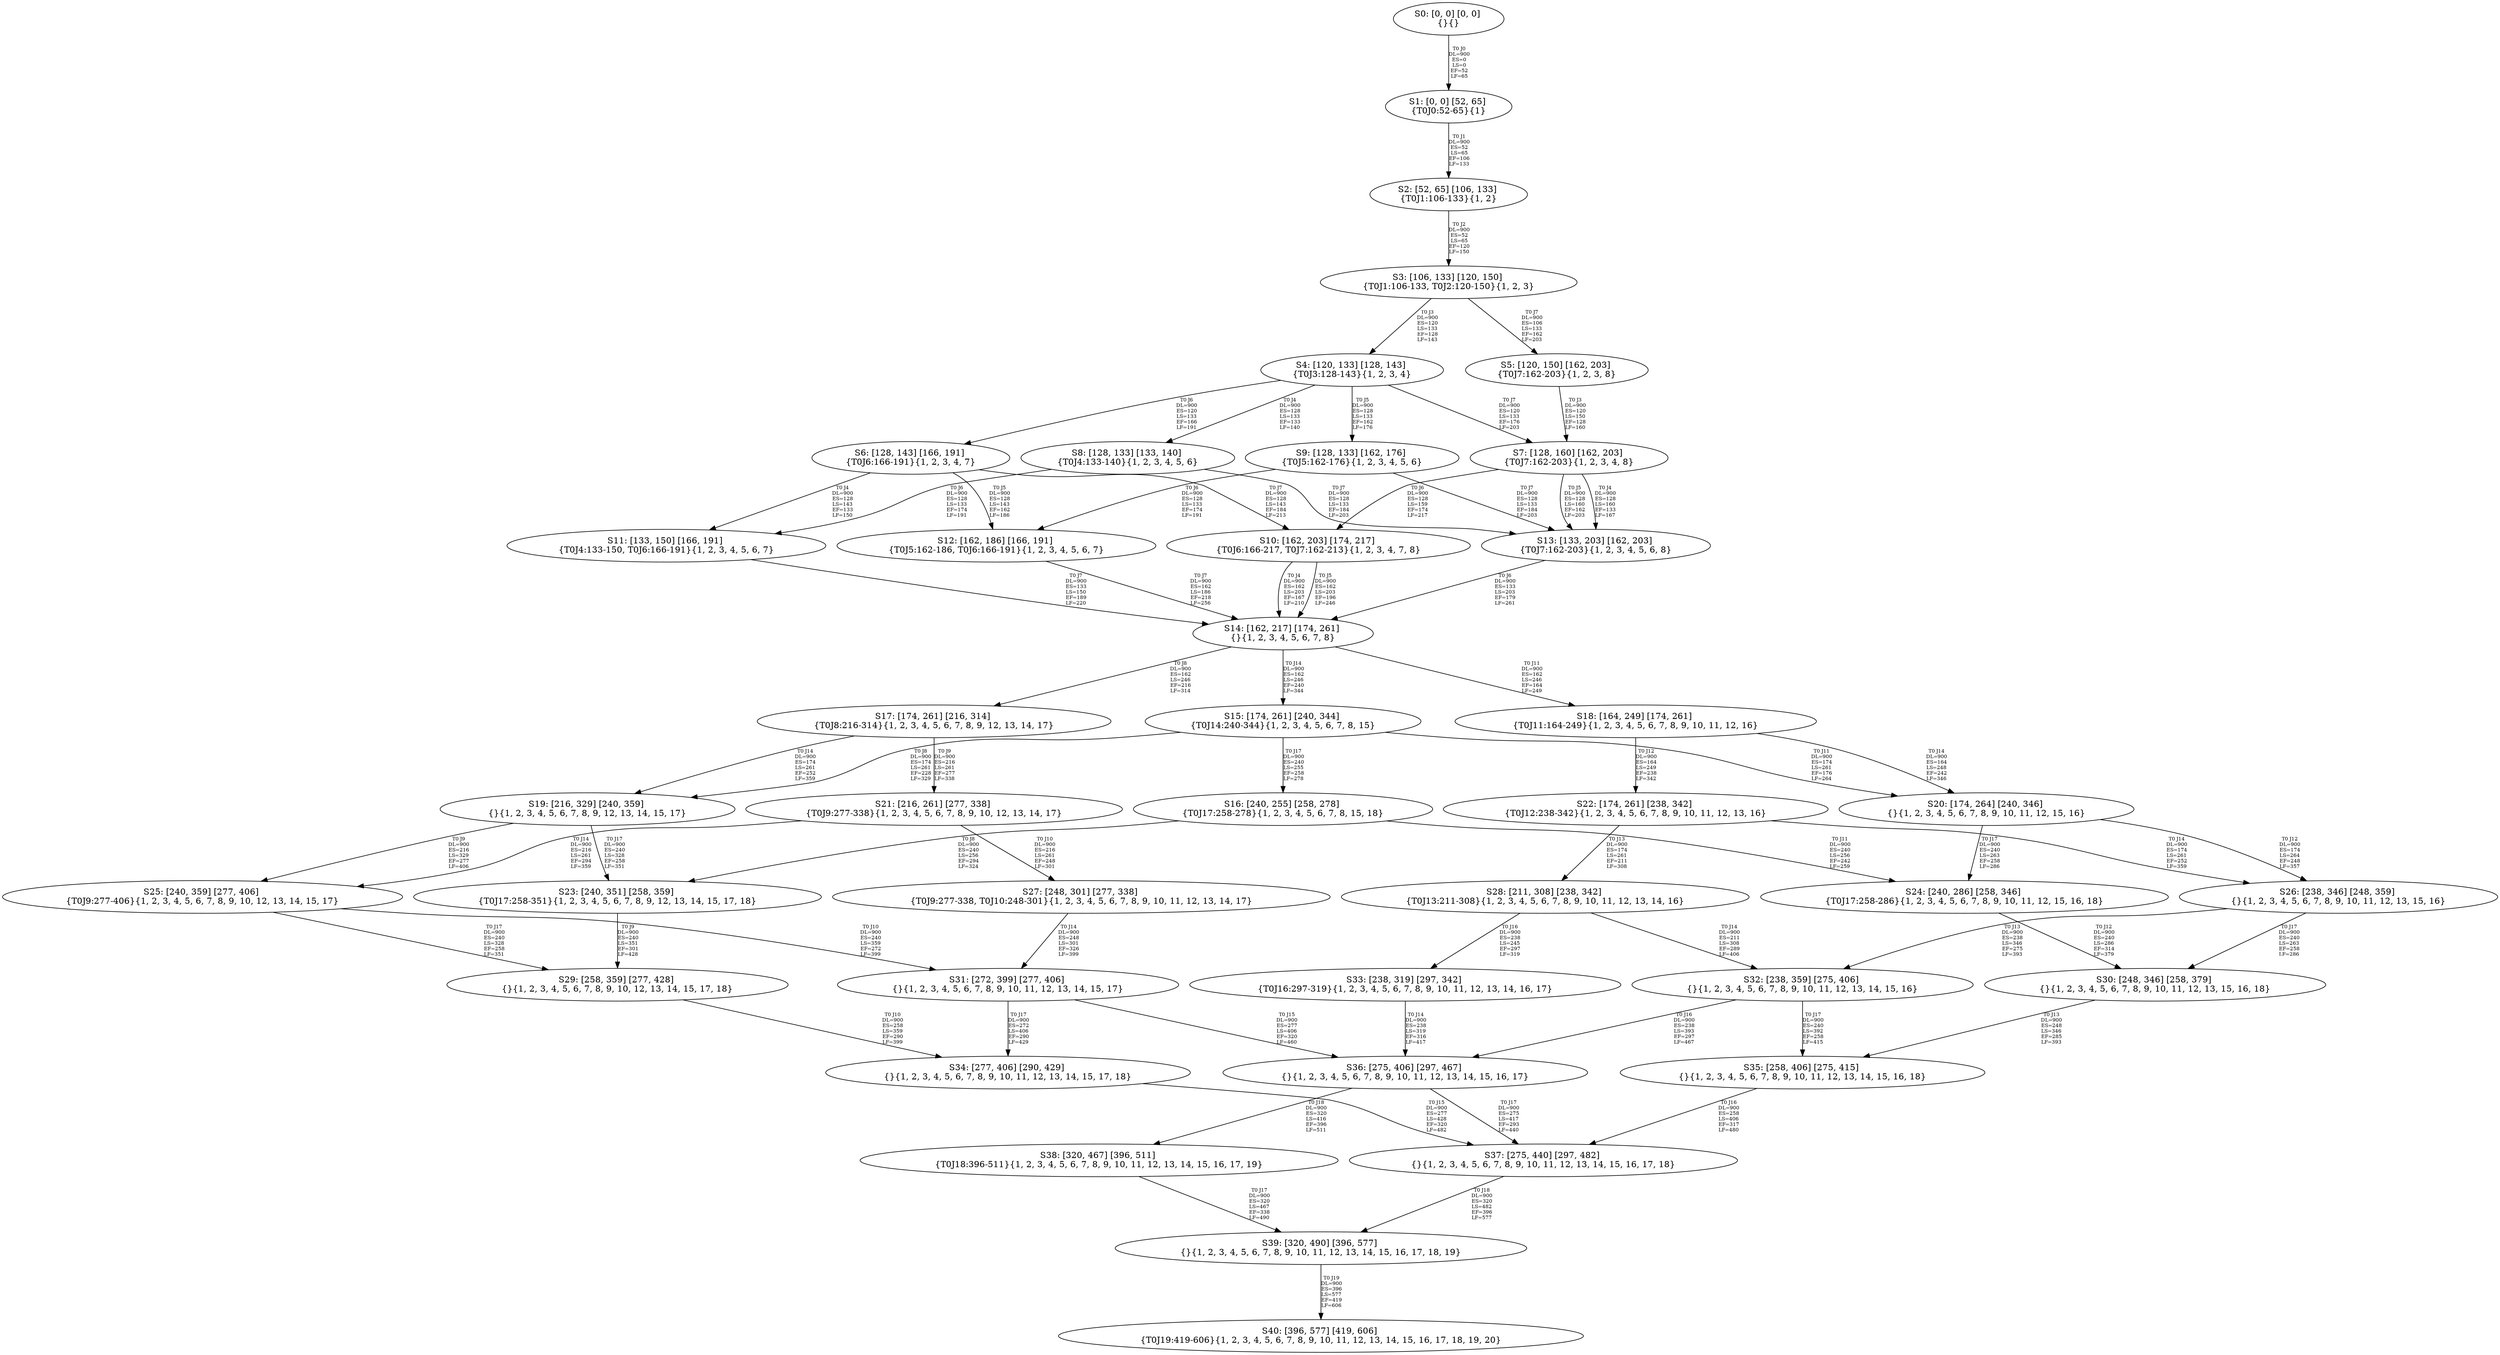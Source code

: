 digraph {
	S0[label="S0: [0, 0] [0, 0] \n{}{}"];
	S1[label="S1: [0, 0] [52, 65] \n{T0J0:52-65}{1}"];
	S2[label="S2: [52, 65] [106, 133] \n{T0J1:106-133}{1, 2}"];
	S3[label="S3: [106, 133] [120, 150] \n{T0J1:106-133, T0J2:120-150}{1, 2, 3}"];
	S4[label="S4: [120, 133] [128, 143] \n{T0J3:128-143}{1, 2, 3, 4}"];
	S5[label="S5: [120, 150] [162, 203] \n{T0J7:162-203}{1, 2, 3, 8}"];
	S6[label="S6: [128, 143] [166, 191] \n{T0J6:166-191}{1, 2, 3, 4, 7}"];
	S7[label="S7: [128, 160] [162, 203] \n{T0J7:162-203}{1, 2, 3, 4, 8}"];
	S8[label="S8: [128, 133] [133, 140] \n{T0J4:133-140}{1, 2, 3, 4, 5, 6}"];
	S9[label="S9: [128, 133] [162, 176] \n{T0J5:162-176}{1, 2, 3, 4, 5, 6}"];
	S10[label="S10: [162, 203] [174, 217] \n{T0J6:166-217, T0J7:162-213}{1, 2, 3, 4, 7, 8}"];
	S11[label="S11: [133, 150] [166, 191] \n{T0J4:133-150, T0J6:166-191}{1, 2, 3, 4, 5, 6, 7}"];
	S12[label="S12: [162, 186] [166, 191] \n{T0J5:162-186, T0J6:166-191}{1, 2, 3, 4, 5, 6, 7}"];
	S13[label="S13: [133, 203] [162, 203] \n{T0J7:162-203}{1, 2, 3, 4, 5, 6, 8}"];
	S14[label="S14: [162, 217] [174, 261] \n{}{1, 2, 3, 4, 5, 6, 7, 8}"];
	S15[label="S15: [174, 261] [240, 344] \n{T0J14:240-344}{1, 2, 3, 4, 5, 6, 7, 8, 15}"];
	S16[label="S16: [240, 255] [258, 278] \n{T0J17:258-278}{1, 2, 3, 4, 5, 6, 7, 8, 15, 18}"];
	S17[label="S17: [174, 261] [216, 314] \n{T0J8:216-314}{1, 2, 3, 4, 5, 6, 7, 8, 9, 12, 13, 14, 17}"];
	S18[label="S18: [164, 249] [174, 261] \n{T0J11:164-249}{1, 2, 3, 4, 5, 6, 7, 8, 9, 10, 11, 12, 16}"];
	S19[label="S19: [216, 329] [240, 359] \n{}{1, 2, 3, 4, 5, 6, 7, 8, 9, 12, 13, 14, 15, 17}"];
	S20[label="S20: [174, 264] [240, 346] \n{}{1, 2, 3, 4, 5, 6, 7, 8, 9, 10, 11, 12, 15, 16}"];
	S21[label="S21: [216, 261] [277, 338] \n{T0J9:277-338}{1, 2, 3, 4, 5, 6, 7, 8, 9, 10, 12, 13, 14, 17}"];
	S22[label="S22: [174, 261] [238, 342] \n{T0J12:238-342}{1, 2, 3, 4, 5, 6, 7, 8, 9, 10, 11, 12, 13, 16}"];
	S23[label="S23: [240, 351] [258, 359] \n{T0J17:258-351}{1, 2, 3, 4, 5, 6, 7, 8, 9, 12, 13, 14, 15, 17, 18}"];
	S24[label="S24: [240, 286] [258, 346] \n{T0J17:258-286}{1, 2, 3, 4, 5, 6, 7, 8, 9, 10, 11, 12, 15, 16, 18}"];
	S25[label="S25: [240, 359] [277, 406] \n{T0J9:277-406}{1, 2, 3, 4, 5, 6, 7, 8, 9, 10, 12, 13, 14, 15, 17}"];
	S26[label="S26: [238, 346] [248, 359] \n{}{1, 2, 3, 4, 5, 6, 7, 8, 9, 10, 11, 12, 13, 15, 16}"];
	S27[label="S27: [248, 301] [277, 338] \n{T0J9:277-338, T0J10:248-301}{1, 2, 3, 4, 5, 6, 7, 8, 9, 10, 11, 12, 13, 14, 17}"];
	S28[label="S28: [211, 308] [238, 342] \n{T0J13:211-308}{1, 2, 3, 4, 5, 6, 7, 8, 9, 10, 11, 12, 13, 14, 16}"];
	S29[label="S29: [258, 359] [277, 428] \n{}{1, 2, 3, 4, 5, 6, 7, 8, 9, 10, 12, 13, 14, 15, 17, 18}"];
	S30[label="S30: [248, 346] [258, 379] \n{}{1, 2, 3, 4, 5, 6, 7, 8, 9, 10, 11, 12, 13, 15, 16, 18}"];
	S31[label="S31: [272, 399] [277, 406] \n{}{1, 2, 3, 4, 5, 6, 7, 8, 9, 10, 11, 12, 13, 14, 15, 17}"];
	S32[label="S32: [238, 359] [275, 406] \n{}{1, 2, 3, 4, 5, 6, 7, 8, 9, 10, 11, 12, 13, 14, 15, 16}"];
	S33[label="S33: [238, 319] [297, 342] \n{T0J16:297-319}{1, 2, 3, 4, 5, 6, 7, 8, 9, 10, 11, 12, 13, 14, 16, 17}"];
	S34[label="S34: [277, 406] [290, 429] \n{}{1, 2, 3, 4, 5, 6, 7, 8, 9, 10, 11, 12, 13, 14, 15, 17, 18}"];
	S35[label="S35: [258, 406] [275, 415] \n{}{1, 2, 3, 4, 5, 6, 7, 8, 9, 10, 11, 12, 13, 14, 15, 16, 18}"];
	S36[label="S36: [275, 406] [297, 467] \n{}{1, 2, 3, 4, 5, 6, 7, 8, 9, 10, 11, 12, 13, 14, 15, 16, 17}"];
	S37[label="S37: [275, 440] [297, 482] \n{}{1, 2, 3, 4, 5, 6, 7, 8, 9, 10, 11, 12, 13, 14, 15, 16, 17, 18}"];
	S38[label="S38: [320, 467] [396, 511] \n{T0J18:396-511}{1, 2, 3, 4, 5, 6, 7, 8, 9, 10, 11, 12, 13, 14, 15, 16, 17, 19}"];
	S39[label="S39: [320, 490] [396, 577] \n{}{1, 2, 3, 4, 5, 6, 7, 8, 9, 10, 11, 12, 13, 14, 15, 16, 17, 18, 19}"];
	S40[label="S40: [396, 577] [419, 606] \n{T0J19:419-606}{1, 2, 3, 4, 5, 6, 7, 8, 9, 10, 11, 12, 13, 14, 15, 16, 17, 18, 19, 20}"];
	S0 -> S1[label="T0 J0\nDL=900\nES=0\nLS=0\nEF=52\nLF=65",fontsize=8];
	S1 -> S2[label="T0 J1\nDL=900\nES=52\nLS=65\nEF=106\nLF=133",fontsize=8];
	S2 -> S3[label="T0 J2\nDL=900\nES=52\nLS=65\nEF=120\nLF=150",fontsize=8];
	S3 -> S4[label="T0 J3\nDL=900\nES=120\nLS=133\nEF=128\nLF=143",fontsize=8];
	S3 -> S5[label="T0 J7\nDL=900\nES=106\nLS=133\nEF=162\nLF=203",fontsize=8];
	S4 -> S8[label="T0 J4\nDL=900\nES=128\nLS=133\nEF=133\nLF=140",fontsize=8];
	S4 -> S9[label="T0 J5\nDL=900\nES=128\nLS=133\nEF=162\nLF=176",fontsize=8];
	S4 -> S6[label="T0 J6\nDL=900\nES=120\nLS=133\nEF=166\nLF=191",fontsize=8];
	S4 -> S7[label="T0 J7\nDL=900\nES=120\nLS=133\nEF=176\nLF=203",fontsize=8];
	S5 -> S7[label="T0 J3\nDL=900\nES=120\nLS=150\nEF=128\nLF=160",fontsize=8];
	S6 -> S11[label="T0 J4\nDL=900\nES=128\nLS=143\nEF=133\nLF=150",fontsize=8];
	S6 -> S12[label="T0 J5\nDL=900\nES=128\nLS=143\nEF=162\nLF=186",fontsize=8];
	S6 -> S10[label="T0 J7\nDL=900\nES=128\nLS=143\nEF=184\nLF=213",fontsize=8];
	S7 -> S13[label="T0 J4\nDL=900\nES=128\nLS=160\nEF=133\nLF=167",fontsize=8];
	S7 -> S13[label="T0 J5\nDL=900\nES=128\nLS=160\nEF=162\nLF=203",fontsize=8];
	S7 -> S10[label="T0 J6\nDL=900\nES=128\nLS=159\nEF=174\nLF=217",fontsize=8];
	S8 -> S11[label="T0 J6\nDL=900\nES=128\nLS=133\nEF=174\nLF=191",fontsize=8];
	S8 -> S13[label="T0 J7\nDL=900\nES=128\nLS=133\nEF=184\nLF=203",fontsize=8];
	S9 -> S12[label="T0 J6\nDL=900\nES=128\nLS=133\nEF=174\nLF=191",fontsize=8];
	S9 -> S13[label="T0 J7\nDL=900\nES=128\nLS=133\nEF=184\nLF=203",fontsize=8];
	S10 -> S14[label="T0 J4\nDL=900\nES=162\nLS=203\nEF=167\nLF=210",fontsize=8];
	S10 -> S14[label="T0 J5\nDL=900\nES=162\nLS=203\nEF=196\nLF=246",fontsize=8];
	S11 -> S14[label="T0 J7\nDL=900\nES=133\nLS=150\nEF=189\nLF=220",fontsize=8];
	S12 -> S14[label="T0 J7\nDL=900\nES=162\nLS=186\nEF=218\nLF=256",fontsize=8];
	S13 -> S14[label="T0 J6\nDL=900\nES=133\nLS=203\nEF=179\nLF=261",fontsize=8];
	S14 -> S17[label="T0 J8\nDL=900\nES=162\nLS=246\nEF=216\nLF=314",fontsize=8];
	S14 -> S18[label="T0 J11\nDL=900\nES=162\nLS=246\nEF=164\nLF=249",fontsize=8];
	S14 -> S15[label="T0 J14\nDL=900\nES=162\nLS=246\nEF=240\nLF=344",fontsize=8];
	S15 -> S19[label="T0 J8\nDL=900\nES=174\nLS=261\nEF=228\nLF=329",fontsize=8];
	S15 -> S20[label="T0 J11\nDL=900\nES=174\nLS=261\nEF=176\nLF=264",fontsize=8];
	S15 -> S16[label="T0 J17\nDL=900\nES=240\nLS=255\nEF=258\nLF=278",fontsize=8];
	S16 -> S23[label="T0 J8\nDL=900\nES=240\nLS=256\nEF=294\nLF=324",fontsize=8];
	S16 -> S24[label="T0 J11\nDL=900\nES=240\nLS=256\nEF=242\nLF=259",fontsize=8];
	S17 -> S21[label="T0 J9\nDL=900\nES=216\nLS=261\nEF=277\nLF=338",fontsize=8];
	S17 -> S19[label="T0 J14\nDL=900\nES=174\nLS=261\nEF=252\nLF=359",fontsize=8];
	S18 -> S22[label="T0 J12\nDL=900\nES=164\nLS=249\nEF=238\nLF=342",fontsize=8];
	S18 -> S20[label="T0 J14\nDL=900\nES=164\nLS=248\nEF=242\nLF=346",fontsize=8];
	S19 -> S25[label="T0 J9\nDL=900\nES=216\nLS=329\nEF=277\nLF=406",fontsize=8];
	S19 -> S23[label="T0 J17\nDL=900\nES=240\nLS=328\nEF=258\nLF=351",fontsize=8];
	S20 -> S26[label="T0 J12\nDL=900\nES=174\nLS=264\nEF=248\nLF=357",fontsize=8];
	S20 -> S24[label="T0 J17\nDL=900\nES=240\nLS=263\nEF=258\nLF=286",fontsize=8];
	S21 -> S27[label="T0 J10\nDL=900\nES=216\nLS=261\nEF=248\nLF=301",fontsize=8];
	S21 -> S25[label="T0 J14\nDL=900\nES=216\nLS=261\nEF=294\nLF=359",fontsize=8];
	S22 -> S28[label="T0 J13\nDL=900\nES=174\nLS=261\nEF=211\nLF=308",fontsize=8];
	S22 -> S26[label="T0 J14\nDL=900\nES=174\nLS=261\nEF=252\nLF=359",fontsize=8];
	S23 -> S29[label="T0 J9\nDL=900\nES=240\nLS=351\nEF=301\nLF=428",fontsize=8];
	S24 -> S30[label="T0 J12\nDL=900\nES=240\nLS=286\nEF=314\nLF=379",fontsize=8];
	S25 -> S31[label="T0 J10\nDL=900\nES=240\nLS=359\nEF=272\nLF=399",fontsize=8];
	S25 -> S29[label="T0 J17\nDL=900\nES=240\nLS=328\nEF=258\nLF=351",fontsize=8];
	S26 -> S32[label="T0 J13\nDL=900\nES=238\nLS=346\nEF=275\nLF=393",fontsize=8];
	S26 -> S30[label="T0 J17\nDL=900\nES=240\nLS=263\nEF=258\nLF=286",fontsize=8];
	S27 -> S31[label="T0 J14\nDL=900\nES=248\nLS=301\nEF=326\nLF=399",fontsize=8];
	S28 -> S32[label="T0 J14\nDL=900\nES=211\nLS=308\nEF=289\nLF=406",fontsize=8];
	S28 -> S33[label="T0 J16\nDL=900\nES=238\nLS=245\nEF=297\nLF=319",fontsize=8];
	S29 -> S34[label="T0 J10\nDL=900\nES=258\nLS=359\nEF=290\nLF=399",fontsize=8];
	S30 -> S35[label="T0 J13\nDL=900\nES=248\nLS=346\nEF=285\nLF=393",fontsize=8];
	S31 -> S36[label="T0 J15\nDL=900\nES=277\nLS=406\nEF=320\nLF=460",fontsize=8];
	S31 -> S34[label="T0 J17\nDL=900\nES=272\nLS=406\nEF=290\nLF=429",fontsize=8];
	S32 -> S36[label="T0 J16\nDL=900\nES=238\nLS=393\nEF=297\nLF=467",fontsize=8];
	S32 -> S35[label="T0 J17\nDL=900\nES=240\nLS=392\nEF=258\nLF=415",fontsize=8];
	S33 -> S36[label="T0 J14\nDL=900\nES=238\nLS=319\nEF=316\nLF=417",fontsize=8];
	S34 -> S37[label="T0 J15\nDL=900\nES=277\nLS=428\nEF=320\nLF=482",fontsize=8];
	S35 -> S37[label="T0 J16\nDL=900\nES=258\nLS=406\nEF=317\nLF=480",fontsize=8];
	S36 -> S37[label="T0 J17\nDL=900\nES=275\nLS=417\nEF=293\nLF=440",fontsize=8];
	S36 -> S38[label="T0 J18\nDL=900\nES=320\nLS=416\nEF=396\nLF=511",fontsize=8];
	S37 -> S39[label="T0 J18\nDL=900\nES=320\nLS=482\nEF=396\nLF=577",fontsize=8];
	S38 -> S39[label="T0 J17\nDL=900\nES=320\nLS=467\nEF=338\nLF=490",fontsize=8];
	S39 -> S40[label="T0 J19\nDL=900\nES=396\nLS=577\nEF=419\nLF=606",fontsize=8];
}
